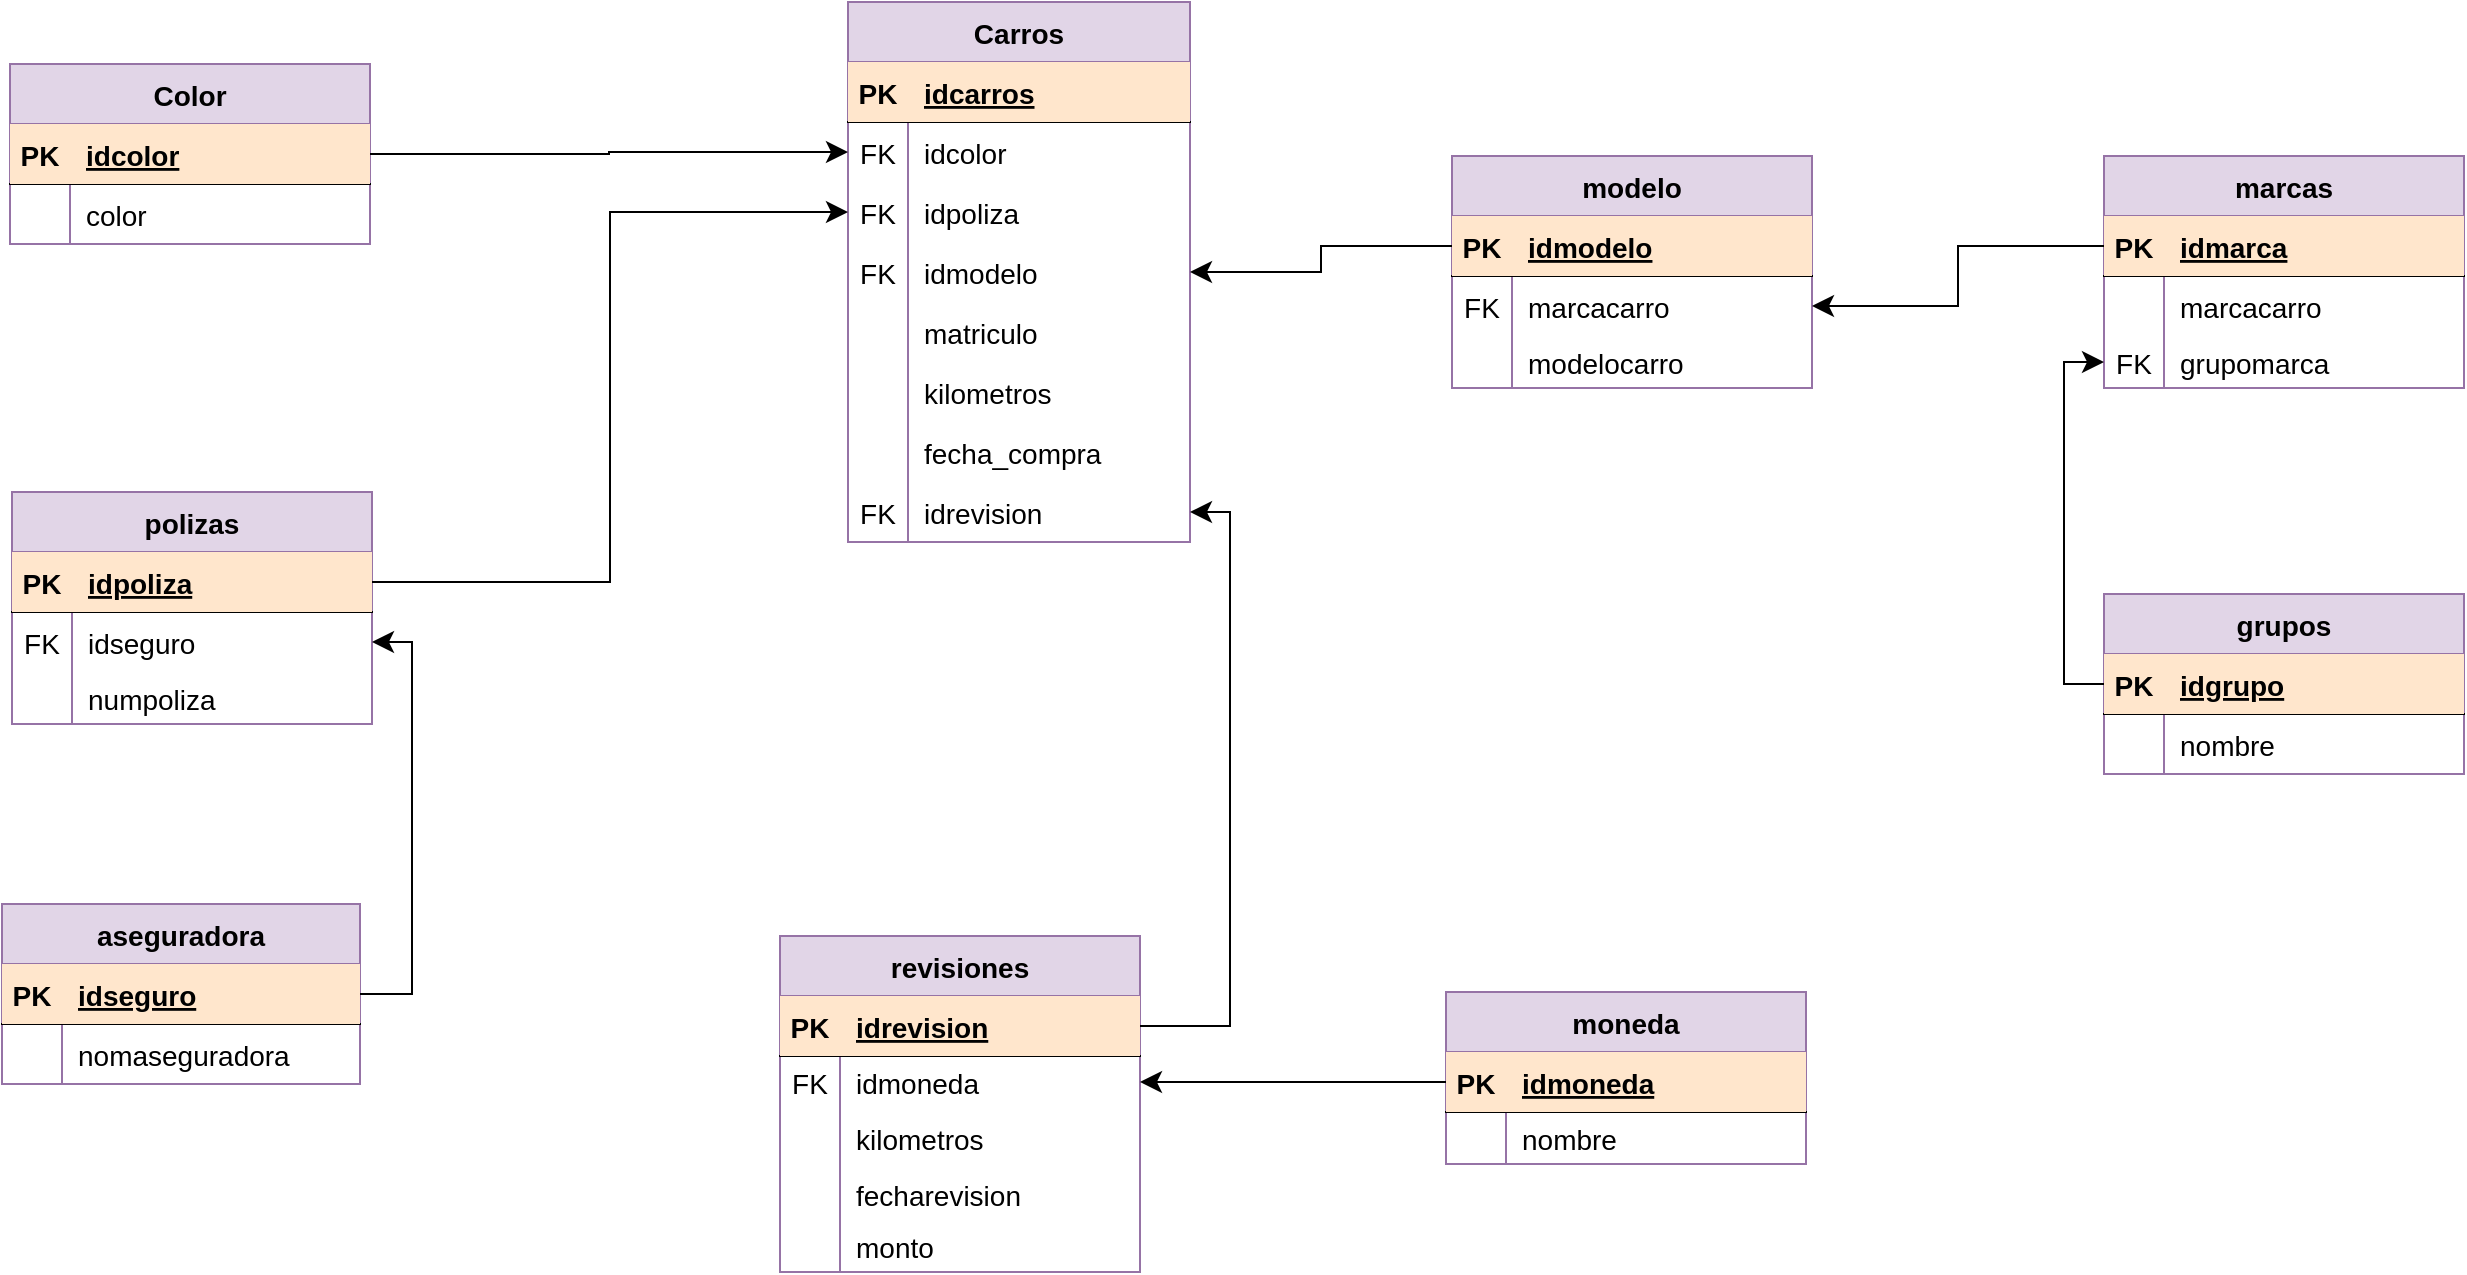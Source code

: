 <mxfile version="20.8.17" type="device"><diagram name="Página-1" id="ca2gmAQt8wqY3S_q1DBo"><mxGraphModel dx="1280" dy="852" grid="0" gridSize="10" guides="1" tooltips="1" connect="1" arrows="1" fold="1" page="0" pageScale="1" pageWidth="827" pageHeight="1169" math="0" shadow="0"><root><mxCell id="0"/><mxCell id="1" parent="0"/><mxCell id="AVOZCCiBt75VNDP1L9jg-2" value="Carros" style="shape=table;startSize=30;container=1;collapsible=1;childLayout=tableLayout;fixedRows=1;rowLines=0;fontStyle=1;align=center;resizeLast=1;fontSize=14;fillColor=#e1d5e7;strokeColor=#9673a6;" parent="1" vertex="1"><mxGeometry x="163" y="-29" width="171" height="270" as="geometry"/></mxCell><mxCell id="AVOZCCiBt75VNDP1L9jg-3" value="" style="shape=tableRow;horizontal=0;startSize=0;swimlaneHead=0;swimlaneBody=0;fillColor=none;collapsible=0;dropTarget=0;points=[[0,0.5],[1,0.5]];portConstraint=eastwest;top=0;left=0;right=0;bottom=1;fontSize=14;" parent="AVOZCCiBt75VNDP1L9jg-2" vertex="1"><mxGeometry y="30" width="171" height="30" as="geometry"/></mxCell><mxCell id="AVOZCCiBt75VNDP1L9jg-4" value="PK" style="shape=partialRectangle;connectable=0;fillColor=#ffe6cc;top=0;left=0;bottom=0;right=0;fontStyle=1;overflow=hidden;fontSize=14;strokeColor=#d79b00;" parent="AVOZCCiBt75VNDP1L9jg-3" vertex="1"><mxGeometry width="30" height="30" as="geometry"><mxRectangle width="30" height="30" as="alternateBounds"/></mxGeometry></mxCell><mxCell id="AVOZCCiBt75VNDP1L9jg-5" value="idcarros" style="shape=partialRectangle;connectable=0;fillColor=#ffe6cc;top=0;left=0;bottom=0;right=0;align=left;spacingLeft=6;fontStyle=5;overflow=hidden;fontSize=14;strokeColor=#d79b00;" parent="AVOZCCiBt75VNDP1L9jg-3" vertex="1"><mxGeometry x="30" width="141" height="30" as="geometry"><mxRectangle width="141" height="30" as="alternateBounds"/></mxGeometry></mxCell><mxCell id="AVOZCCiBt75VNDP1L9jg-6" value="" style="shape=tableRow;horizontal=0;startSize=0;swimlaneHead=0;swimlaneBody=0;fillColor=none;collapsible=0;dropTarget=0;points=[[0,0.5],[1,0.5]];portConstraint=eastwest;top=0;left=0;right=0;bottom=0;fontSize=14;" parent="AVOZCCiBt75VNDP1L9jg-2" vertex="1"><mxGeometry y="60" width="171" height="30" as="geometry"/></mxCell><mxCell id="AVOZCCiBt75VNDP1L9jg-7" value="FK" style="shape=partialRectangle;connectable=0;fillColor=none;top=0;left=0;bottom=0;right=0;editable=1;overflow=hidden;fontSize=14;" parent="AVOZCCiBt75VNDP1L9jg-6" vertex="1"><mxGeometry width="30" height="30" as="geometry"><mxRectangle width="30" height="30" as="alternateBounds"/></mxGeometry></mxCell><mxCell id="AVOZCCiBt75VNDP1L9jg-8" value="idcolor" style="shape=partialRectangle;connectable=0;fillColor=none;top=0;left=0;bottom=0;right=0;align=left;spacingLeft=6;overflow=hidden;fontSize=14;" parent="AVOZCCiBt75VNDP1L9jg-6" vertex="1"><mxGeometry x="30" width="141" height="30" as="geometry"><mxRectangle width="141" height="30" as="alternateBounds"/></mxGeometry></mxCell><mxCell id="AVOZCCiBt75VNDP1L9jg-9" value="" style="shape=tableRow;horizontal=0;startSize=0;swimlaneHead=0;swimlaneBody=0;fillColor=none;collapsible=0;dropTarget=0;points=[[0,0.5],[1,0.5]];portConstraint=eastwest;top=0;left=0;right=0;bottom=0;fontSize=14;" parent="AVOZCCiBt75VNDP1L9jg-2" vertex="1"><mxGeometry y="90" width="171" height="30" as="geometry"/></mxCell><mxCell id="AVOZCCiBt75VNDP1L9jg-10" value="FK" style="shape=partialRectangle;connectable=0;fillColor=none;top=0;left=0;bottom=0;right=0;editable=1;overflow=hidden;fontSize=14;" parent="AVOZCCiBt75VNDP1L9jg-9" vertex="1"><mxGeometry width="30" height="30" as="geometry"><mxRectangle width="30" height="30" as="alternateBounds"/></mxGeometry></mxCell><mxCell id="AVOZCCiBt75VNDP1L9jg-11" value="idpoliza" style="shape=partialRectangle;connectable=0;fillColor=none;top=0;left=0;bottom=0;right=0;align=left;spacingLeft=6;overflow=hidden;fontSize=14;" parent="AVOZCCiBt75VNDP1L9jg-9" vertex="1"><mxGeometry x="30" width="141" height="30" as="geometry"><mxRectangle width="141" height="30" as="alternateBounds"/></mxGeometry></mxCell><mxCell id="AVOZCCiBt75VNDP1L9jg-12" value="" style="shape=tableRow;horizontal=0;startSize=0;swimlaneHead=0;swimlaneBody=0;fillColor=none;collapsible=0;dropTarget=0;points=[[0,0.5],[1,0.5]];portConstraint=eastwest;top=0;left=0;right=0;bottom=0;fontSize=14;" parent="AVOZCCiBt75VNDP1L9jg-2" vertex="1"><mxGeometry y="120" width="171" height="30" as="geometry"/></mxCell><mxCell id="AVOZCCiBt75VNDP1L9jg-13" value="FK" style="shape=partialRectangle;connectable=0;fillColor=none;top=0;left=0;bottom=0;right=0;editable=1;overflow=hidden;fontSize=14;" parent="AVOZCCiBt75VNDP1L9jg-12" vertex="1"><mxGeometry width="30" height="30" as="geometry"><mxRectangle width="30" height="30" as="alternateBounds"/></mxGeometry></mxCell><mxCell id="AVOZCCiBt75VNDP1L9jg-14" value="idmodelo" style="shape=partialRectangle;connectable=0;fillColor=none;top=0;left=0;bottom=0;right=0;align=left;spacingLeft=6;overflow=hidden;fontSize=14;" parent="AVOZCCiBt75VNDP1L9jg-12" vertex="1"><mxGeometry x="30" width="141" height="30" as="geometry"><mxRectangle width="141" height="30" as="alternateBounds"/></mxGeometry></mxCell><mxCell id="AVOZCCiBt75VNDP1L9jg-15" value="" style="shape=tableRow;horizontal=0;startSize=0;swimlaneHead=0;swimlaneBody=0;fillColor=none;collapsible=0;dropTarget=0;points=[[0,0.5],[1,0.5]];portConstraint=eastwest;top=0;left=0;right=0;bottom=0;fontSize=14;" parent="AVOZCCiBt75VNDP1L9jg-2" vertex="1"><mxGeometry y="150" width="171" height="30" as="geometry"/></mxCell><mxCell id="AVOZCCiBt75VNDP1L9jg-16" value="" style="shape=partialRectangle;connectable=0;fillColor=none;top=0;left=0;bottom=0;right=0;editable=1;overflow=hidden;fontSize=14;" parent="AVOZCCiBt75VNDP1L9jg-15" vertex="1"><mxGeometry width="30" height="30" as="geometry"><mxRectangle width="30" height="30" as="alternateBounds"/></mxGeometry></mxCell><mxCell id="AVOZCCiBt75VNDP1L9jg-17" value="matriculo" style="shape=partialRectangle;connectable=0;fillColor=none;top=0;left=0;bottom=0;right=0;align=left;spacingLeft=6;overflow=hidden;fontSize=14;" parent="AVOZCCiBt75VNDP1L9jg-15" vertex="1"><mxGeometry x="30" width="141" height="30" as="geometry"><mxRectangle width="141" height="30" as="alternateBounds"/></mxGeometry></mxCell><mxCell id="AVOZCCiBt75VNDP1L9jg-18" value="" style="shape=tableRow;horizontal=0;startSize=0;swimlaneHead=0;swimlaneBody=0;fillColor=none;collapsible=0;dropTarget=0;points=[[0,0.5],[1,0.5]];portConstraint=eastwest;top=0;left=0;right=0;bottom=0;fontSize=14;" parent="AVOZCCiBt75VNDP1L9jg-2" vertex="1"><mxGeometry y="180" width="171" height="30" as="geometry"/></mxCell><mxCell id="AVOZCCiBt75VNDP1L9jg-19" value="" style="shape=partialRectangle;connectable=0;fillColor=none;top=0;left=0;bottom=0;right=0;editable=1;overflow=hidden;fontSize=14;" parent="AVOZCCiBt75VNDP1L9jg-18" vertex="1"><mxGeometry width="30" height="30" as="geometry"><mxRectangle width="30" height="30" as="alternateBounds"/></mxGeometry></mxCell><mxCell id="AVOZCCiBt75VNDP1L9jg-20" value="kilometros" style="shape=partialRectangle;connectable=0;fillColor=none;top=0;left=0;bottom=0;right=0;align=left;spacingLeft=6;overflow=hidden;fontSize=14;" parent="AVOZCCiBt75VNDP1L9jg-18" vertex="1"><mxGeometry x="30" width="141" height="30" as="geometry"><mxRectangle width="141" height="30" as="alternateBounds"/></mxGeometry></mxCell><mxCell id="AVOZCCiBt75VNDP1L9jg-21" value="" style="shape=tableRow;horizontal=0;startSize=0;swimlaneHead=0;swimlaneBody=0;fillColor=none;collapsible=0;dropTarget=0;points=[[0,0.5],[1,0.5]];portConstraint=eastwest;top=0;left=0;right=0;bottom=0;fontSize=14;" parent="AVOZCCiBt75VNDP1L9jg-2" vertex="1"><mxGeometry y="210" width="171" height="30" as="geometry"/></mxCell><mxCell id="AVOZCCiBt75VNDP1L9jg-22" value="" style="shape=partialRectangle;connectable=0;fillColor=none;top=0;left=0;bottom=0;right=0;editable=1;overflow=hidden;fontSize=14;" parent="AVOZCCiBt75VNDP1L9jg-21" vertex="1"><mxGeometry width="30" height="30" as="geometry"><mxRectangle width="30" height="30" as="alternateBounds"/></mxGeometry></mxCell><mxCell id="AVOZCCiBt75VNDP1L9jg-23" value="fecha_compra" style="shape=partialRectangle;connectable=0;fillColor=none;top=0;left=0;bottom=0;right=0;align=left;spacingLeft=6;overflow=hidden;fontSize=14;" parent="AVOZCCiBt75VNDP1L9jg-21" vertex="1"><mxGeometry x="30" width="141" height="30" as="geometry"><mxRectangle width="141" height="30" as="alternateBounds"/></mxGeometry></mxCell><mxCell id="AVOZCCiBt75VNDP1L9jg-24" value="" style="shape=tableRow;horizontal=0;startSize=0;swimlaneHead=0;swimlaneBody=0;fillColor=none;collapsible=0;dropTarget=0;points=[[0,0.5],[1,0.5]];portConstraint=eastwest;top=0;left=0;right=0;bottom=0;fontSize=14;" parent="AVOZCCiBt75VNDP1L9jg-2" vertex="1"><mxGeometry y="240" width="171" height="30" as="geometry"/></mxCell><mxCell id="AVOZCCiBt75VNDP1L9jg-25" value="FK" style="shape=partialRectangle;connectable=0;fillColor=none;top=0;left=0;bottom=0;right=0;editable=1;overflow=hidden;fontSize=14;" parent="AVOZCCiBt75VNDP1L9jg-24" vertex="1"><mxGeometry width="30" height="30" as="geometry"><mxRectangle width="30" height="30" as="alternateBounds"/></mxGeometry></mxCell><mxCell id="AVOZCCiBt75VNDP1L9jg-26" value="idrevision" style="shape=partialRectangle;connectable=0;fillColor=none;top=0;left=0;bottom=0;right=0;align=left;spacingLeft=6;overflow=hidden;fontSize=14;" parent="AVOZCCiBt75VNDP1L9jg-24" vertex="1"><mxGeometry x="30" width="141" height="30" as="geometry"><mxRectangle width="141" height="30" as="alternateBounds"/></mxGeometry></mxCell><mxCell id="AVOZCCiBt75VNDP1L9jg-27" value="Color" style="shape=table;startSize=30;container=1;collapsible=1;childLayout=tableLayout;fixedRows=1;rowLines=0;fontStyle=1;align=center;resizeLast=1;fontSize=14;fillColor=#e1d5e7;strokeColor=#9673a6;" parent="1" vertex="1"><mxGeometry x="-256" y="2" width="180" height="90.0" as="geometry"/></mxCell><mxCell id="AVOZCCiBt75VNDP1L9jg-28" value="" style="shape=tableRow;horizontal=0;startSize=0;swimlaneHead=0;swimlaneBody=0;fillColor=none;collapsible=0;dropTarget=0;points=[[0,0.5],[1,0.5]];portConstraint=eastwest;top=0;left=0;right=0;bottom=1;fontSize=14;" parent="AVOZCCiBt75VNDP1L9jg-27" vertex="1"><mxGeometry y="30" width="180" height="30" as="geometry"/></mxCell><mxCell id="AVOZCCiBt75VNDP1L9jg-29" value="PK" style="shape=partialRectangle;connectable=0;fillColor=#ffe6cc;top=0;left=0;bottom=0;right=0;fontStyle=1;overflow=hidden;fontSize=14;strokeColor=#d79b00;" parent="AVOZCCiBt75VNDP1L9jg-28" vertex="1"><mxGeometry width="30" height="30" as="geometry"><mxRectangle width="30" height="30" as="alternateBounds"/></mxGeometry></mxCell><mxCell id="AVOZCCiBt75VNDP1L9jg-30" value="idcolor" style="shape=partialRectangle;connectable=0;fillColor=#ffe6cc;top=0;left=0;bottom=0;right=0;align=left;spacingLeft=6;fontStyle=5;overflow=hidden;fontSize=14;strokeColor=#d79b00;" parent="AVOZCCiBt75VNDP1L9jg-28" vertex="1"><mxGeometry x="30" width="150" height="30" as="geometry"><mxRectangle width="150" height="30" as="alternateBounds"/></mxGeometry></mxCell><mxCell id="AVOZCCiBt75VNDP1L9jg-31" value="" style="shape=tableRow;horizontal=0;startSize=0;swimlaneHead=0;swimlaneBody=0;fillColor=none;collapsible=0;dropTarget=0;points=[[0,0.5],[1,0.5]];portConstraint=eastwest;top=0;left=0;right=0;bottom=0;fontSize=14;" parent="AVOZCCiBt75VNDP1L9jg-27" vertex="1"><mxGeometry y="60" width="180" height="30" as="geometry"/></mxCell><mxCell id="AVOZCCiBt75VNDP1L9jg-32" value="" style="shape=partialRectangle;connectable=0;fillColor=none;top=0;left=0;bottom=0;right=0;editable=1;overflow=hidden;fontSize=14;" parent="AVOZCCiBt75VNDP1L9jg-31" vertex="1"><mxGeometry width="30" height="30" as="geometry"><mxRectangle width="30" height="30" as="alternateBounds"/></mxGeometry></mxCell><mxCell id="AVOZCCiBt75VNDP1L9jg-33" value="color" style="shape=partialRectangle;connectable=0;fillColor=none;top=0;left=0;bottom=0;right=0;align=left;spacingLeft=6;overflow=hidden;fontSize=14;" parent="AVOZCCiBt75VNDP1L9jg-31" vertex="1"><mxGeometry x="30" width="150" height="30" as="geometry"><mxRectangle width="150" height="30" as="alternateBounds"/></mxGeometry></mxCell><mxCell id="AVOZCCiBt75VNDP1L9jg-40" value="" style="endArrow=classic;html=1;rounded=0;fontSize=14;startSize=8;endSize=8;exitX=1;exitY=0.5;exitDx=0;exitDy=0;entryX=0;entryY=0.5;entryDx=0;entryDy=0;edgeStyle=orthogonalEdgeStyle;" parent="1" source="AVOZCCiBt75VNDP1L9jg-28" target="AVOZCCiBt75VNDP1L9jg-6" edge="1"><mxGeometry width="50" height="50" relative="1" as="geometry"><mxPoint x="195" y="222" as="sourcePoint"/><mxPoint x="128" y="45" as="targetPoint"/></mxGeometry></mxCell><mxCell id="AVOZCCiBt75VNDP1L9jg-41" value="polizas" style="shape=table;startSize=30;container=1;collapsible=1;childLayout=tableLayout;fixedRows=1;rowLines=0;fontStyle=1;align=center;resizeLast=1;fontSize=14;fillColor=#e1d5e7;strokeColor=#9673a6;" parent="1" vertex="1"><mxGeometry x="-255" y="216" width="180" height="116" as="geometry"/></mxCell><mxCell id="AVOZCCiBt75VNDP1L9jg-42" value="" style="shape=tableRow;horizontal=0;startSize=0;swimlaneHead=0;swimlaneBody=0;fillColor=none;collapsible=0;dropTarget=0;points=[[0,0.5],[1,0.5]];portConstraint=eastwest;top=0;left=0;right=0;bottom=1;fontSize=14;" parent="AVOZCCiBt75VNDP1L9jg-41" vertex="1"><mxGeometry y="30" width="180" height="30" as="geometry"/></mxCell><mxCell id="AVOZCCiBt75VNDP1L9jg-43" value="PK" style="shape=partialRectangle;connectable=0;fillColor=#ffe6cc;top=0;left=0;bottom=0;right=0;fontStyle=1;overflow=hidden;fontSize=14;strokeColor=#d79b00;" parent="AVOZCCiBt75VNDP1L9jg-42" vertex="1"><mxGeometry width="30" height="30" as="geometry"><mxRectangle width="30" height="30" as="alternateBounds"/></mxGeometry></mxCell><mxCell id="AVOZCCiBt75VNDP1L9jg-44" value="idpoliza" style="shape=partialRectangle;connectable=0;fillColor=#ffe6cc;top=0;left=0;bottom=0;right=0;align=left;spacingLeft=6;fontStyle=5;overflow=hidden;fontSize=14;strokeColor=#d79b00;" parent="AVOZCCiBt75VNDP1L9jg-42" vertex="1"><mxGeometry x="30" width="150" height="30" as="geometry"><mxRectangle width="150" height="30" as="alternateBounds"/></mxGeometry></mxCell><mxCell id="AVOZCCiBt75VNDP1L9jg-45" value="" style="shape=tableRow;horizontal=0;startSize=0;swimlaneHead=0;swimlaneBody=0;fillColor=none;collapsible=0;dropTarget=0;points=[[0,0.5],[1,0.5]];portConstraint=eastwest;top=0;left=0;right=0;bottom=0;fontSize=14;" parent="AVOZCCiBt75VNDP1L9jg-41" vertex="1"><mxGeometry y="60" width="180" height="30" as="geometry"/></mxCell><mxCell id="AVOZCCiBt75VNDP1L9jg-46" value="FK" style="shape=partialRectangle;connectable=0;fillColor=none;top=0;left=0;bottom=0;right=0;editable=1;overflow=hidden;fontSize=14;" parent="AVOZCCiBt75VNDP1L9jg-45" vertex="1"><mxGeometry width="30" height="30" as="geometry"><mxRectangle width="30" height="30" as="alternateBounds"/></mxGeometry></mxCell><mxCell id="AVOZCCiBt75VNDP1L9jg-47" value="idseguro" style="shape=partialRectangle;connectable=0;fillColor=none;top=0;left=0;bottom=0;right=0;align=left;spacingLeft=6;overflow=hidden;fontSize=14;" parent="AVOZCCiBt75VNDP1L9jg-45" vertex="1"><mxGeometry x="30" width="150" height="30" as="geometry"><mxRectangle width="150" height="30" as="alternateBounds"/></mxGeometry></mxCell><mxCell id="AVOZCCiBt75VNDP1L9jg-48" value="" style="shape=tableRow;horizontal=0;startSize=0;swimlaneHead=0;swimlaneBody=0;fillColor=none;collapsible=0;dropTarget=0;points=[[0,0.5],[1,0.5]];portConstraint=eastwest;top=0;left=0;right=0;bottom=0;fontSize=14;" parent="AVOZCCiBt75VNDP1L9jg-41" vertex="1"><mxGeometry y="90" width="180" height="26" as="geometry"/></mxCell><mxCell id="AVOZCCiBt75VNDP1L9jg-49" value="" style="shape=partialRectangle;connectable=0;fillColor=none;top=0;left=0;bottom=0;right=0;editable=1;overflow=hidden;fontSize=14;" parent="AVOZCCiBt75VNDP1L9jg-48" vertex="1"><mxGeometry width="30" height="26" as="geometry"><mxRectangle width="30" height="26" as="alternateBounds"/></mxGeometry></mxCell><mxCell id="AVOZCCiBt75VNDP1L9jg-50" value="numpoliza" style="shape=partialRectangle;connectable=0;fillColor=none;top=0;left=0;bottom=0;right=0;align=left;spacingLeft=6;overflow=hidden;fontSize=14;" parent="AVOZCCiBt75VNDP1L9jg-48" vertex="1"><mxGeometry x="30" width="150" height="26" as="geometry"><mxRectangle width="150" height="26" as="alternateBounds"/></mxGeometry></mxCell><mxCell id="AVOZCCiBt75VNDP1L9jg-73" value="aseguradora" style="shape=table;startSize=30;container=1;collapsible=1;childLayout=tableLayout;fixedRows=1;rowLines=0;fontStyle=1;align=center;resizeLast=1;fontSize=14;fillColor=#e1d5e7;strokeColor=#9673a6;" parent="1" vertex="1"><mxGeometry x="-260" y="422" width="179" height="90" as="geometry"/></mxCell><mxCell id="AVOZCCiBt75VNDP1L9jg-74" value="" style="shape=tableRow;horizontal=0;startSize=0;swimlaneHead=0;swimlaneBody=0;fillColor=none;collapsible=0;dropTarget=0;points=[[0,0.5],[1,0.5]];portConstraint=eastwest;top=0;left=0;right=0;bottom=1;fontSize=14;" parent="AVOZCCiBt75VNDP1L9jg-73" vertex="1"><mxGeometry y="30" width="179" height="30" as="geometry"/></mxCell><mxCell id="AVOZCCiBt75VNDP1L9jg-75" value="PK" style="shape=partialRectangle;connectable=0;fillColor=#ffe6cc;top=0;left=0;bottom=0;right=0;fontStyle=1;overflow=hidden;fontSize=14;strokeColor=#d79b00;" parent="AVOZCCiBt75VNDP1L9jg-74" vertex="1"><mxGeometry width="30" height="30" as="geometry"><mxRectangle width="30" height="30" as="alternateBounds"/></mxGeometry></mxCell><mxCell id="AVOZCCiBt75VNDP1L9jg-76" value="idseguro" style="shape=partialRectangle;connectable=0;fillColor=#ffe6cc;top=0;left=0;bottom=0;right=0;align=left;spacingLeft=6;fontStyle=5;overflow=hidden;fontSize=14;strokeColor=#d79b00;" parent="AVOZCCiBt75VNDP1L9jg-74" vertex="1"><mxGeometry x="30" width="149" height="30" as="geometry"><mxRectangle width="149" height="30" as="alternateBounds"/></mxGeometry></mxCell><mxCell id="AVOZCCiBt75VNDP1L9jg-77" value="" style="shape=tableRow;horizontal=0;startSize=0;swimlaneHead=0;swimlaneBody=0;fillColor=none;collapsible=0;dropTarget=0;points=[[0,0.5],[1,0.5]];portConstraint=eastwest;top=0;left=0;right=0;bottom=0;fontSize=14;" parent="AVOZCCiBt75VNDP1L9jg-73" vertex="1"><mxGeometry y="60" width="179" height="30" as="geometry"/></mxCell><mxCell id="AVOZCCiBt75VNDP1L9jg-78" value="" style="shape=partialRectangle;connectable=0;fillColor=none;top=0;left=0;bottom=0;right=0;editable=1;overflow=hidden;fontSize=14;" parent="AVOZCCiBt75VNDP1L9jg-77" vertex="1"><mxGeometry width="30" height="30" as="geometry"><mxRectangle width="30" height="30" as="alternateBounds"/></mxGeometry></mxCell><mxCell id="AVOZCCiBt75VNDP1L9jg-79" value="nomaseguradora" style="shape=partialRectangle;connectable=0;fillColor=none;top=0;left=0;bottom=0;right=0;align=left;spacingLeft=6;overflow=hidden;fontSize=14;" parent="AVOZCCiBt75VNDP1L9jg-77" vertex="1"><mxGeometry x="30" width="149" height="30" as="geometry"><mxRectangle width="149" height="30" as="alternateBounds"/></mxGeometry></mxCell><mxCell id="AVOZCCiBt75VNDP1L9jg-104" style="edgeStyle=orthogonalEdgeStyle;rounded=0;orthogonalLoop=1;jettySize=auto;html=1;entryX=1;entryY=0.5;entryDx=0;entryDy=0;fontSize=14;startSize=8;endSize=8;" parent="1" source="AVOZCCiBt75VNDP1L9jg-74" target="AVOZCCiBt75VNDP1L9jg-45" edge="1"><mxGeometry relative="1" as="geometry"/></mxCell><mxCell id="AVOZCCiBt75VNDP1L9jg-105" style="edgeStyle=orthogonalEdgeStyle;rounded=0;orthogonalLoop=1;jettySize=auto;html=1;entryX=0;entryY=0.5;entryDx=0;entryDy=0;fontSize=14;startSize=8;endSize=8;" parent="1" source="AVOZCCiBt75VNDP1L9jg-42" target="AVOZCCiBt75VNDP1L9jg-9" edge="1"><mxGeometry relative="1" as="geometry"/></mxCell><mxCell id="AVOZCCiBt75VNDP1L9jg-106" value="modelo" style="shape=table;startSize=30;container=1;collapsible=1;childLayout=tableLayout;fixedRows=1;rowLines=0;fontStyle=1;align=center;resizeLast=1;fontSize=14;fillColor=#e1d5e7;strokeColor=#9673a6;" parent="1" vertex="1"><mxGeometry x="465" y="48" width="180" height="116" as="geometry"/></mxCell><mxCell id="AVOZCCiBt75VNDP1L9jg-107" value="" style="shape=tableRow;horizontal=0;startSize=0;swimlaneHead=0;swimlaneBody=0;fillColor=none;collapsible=0;dropTarget=0;points=[[0,0.5],[1,0.5]];portConstraint=eastwest;top=0;left=0;right=0;bottom=1;fontSize=14;" parent="AVOZCCiBt75VNDP1L9jg-106" vertex="1"><mxGeometry y="30" width="180" height="30" as="geometry"/></mxCell><mxCell id="AVOZCCiBt75VNDP1L9jg-108" value="PK" style="shape=partialRectangle;connectable=0;fillColor=#ffe6cc;top=0;left=0;bottom=0;right=0;fontStyle=1;overflow=hidden;fontSize=14;strokeColor=#d79b00;" parent="AVOZCCiBt75VNDP1L9jg-107" vertex="1"><mxGeometry width="30" height="30" as="geometry"><mxRectangle width="30" height="30" as="alternateBounds"/></mxGeometry></mxCell><mxCell id="AVOZCCiBt75VNDP1L9jg-109" value="idmodelo" style="shape=partialRectangle;connectable=0;fillColor=#ffe6cc;top=0;left=0;bottom=0;right=0;align=left;spacingLeft=6;fontStyle=5;overflow=hidden;fontSize=14;strokeColor=#d79b00;" parent="AVOZCCiBt75VNDP1L9jg-107" vertex="1"><mxGeometry x="30" width="150" height="30" as="geometry"><mxRectangle width="150" height="30" as="alternateBounds"/></mxGeometry></mxCell><mxCell id="AVOZCCiBt75VNDP1L9jg-110" value="" style="shape=tableRow;horizontal=0;startSize=0;swimlaneHead=0;swimlaneBody=0;fillColor=none;collapsible=0;dropTarget=0;points=[[0,0.5],[1,0.5]];portConstraint=eastwest;top=0;left=0;right=0;bottom=0;fontSize=14;" parent="AVOZCCiBt75VNDP1L9jg-106" vertex="1"><mxGeometry y="60" width="180" height="30" as="geometry"/></mxCell><mxCell id="AVOZCCiBt75VNDP1L9jg-111" value="FK" style="shape=partialRectangle;connectable=0;fillColor=none;top=0;left=0;bottom=0;right=0;editable=1;overflow=hidden;fontSize=14;" parent="AVOZCCiBt75VNDP1L9jg-110" vertex="1"><mxGeometry width="30" height="30" as="geometry"><mxRectangle width="30" height="30" as="alternateBounds"/></mxGeometry></mxCell><mxCell id="AVOZCCiBt75VNDP1L9jg-112" value="marcacarro" style="shape=partialRectangle;connectable=0;fillColor=none;top=0;left=0;bottom=0;right=0;align=left;spacingLeft=6;overflow=hidden;fontSize=14;" parent="AVOZCCiBt75VNDP1L9jg-110" vertex="1"><mxGeometry x="30" width="150" height="30" as="geometry"><mxRectangle width="150" height="30" as="alternateBounds"/></mxGeometry></mxCell><mxCell id="AVOZCCiBt75VNDP1L9jg-113" value="" style="shape=tableRow;horizontal=0;startSize=0;swimlaneHead=0;swimlaneBody=0;fillColor=none;collapsible=0;dropTarget=0;points=[[0,0.5],[1,0.5]];portConstraint=eastwest;top=0;left=0;right=0;bottom=0;fontSize=14;" parent="AVOZCCiBt75VNDP1L9jg-106" vertex="1"><mxGeometry y="90" width="180" height="26" as="geometry"/></mxCell><mxCell id="AVOZCCiBt75VNDP1L9jg-114" value="" style="shape=partialRectangle;connectable=0;fillColor=none;top=0;left=0;bottom=0;right=0;editable=1;overflow=hidden;fontSize=14;" parent="AVOZCCiBt75VNDP1L9jg-113" vertex="1"><mxGeometry width="30" height="26" as="geometry"><mxRectangle width="30" height="26" as="alternateBounds"/></mxGeometry></mxCell><mxCell id="AVOZCCiBt75VNDP1L9jg-115" value="modelocarro" style="shape=partialRectangle;connectable=0;fillColor=none;top=0;left=0;bottom=0;right=0;align=left;spacingLeft=6;overflow=hidden;fontSize=14;" parent="AVOZCCiBt75VNDP1L9jg-113" vertex="1"><mxGeometry x="30" width="150" height="26" as="geometry"><mxRectangle width="150" height="26" as="alternateBounds"/></mxGeometry></mxCell><mxCell id="AVOZCCiBt75VNDP1L9jg-116" value="marcas" style="shape=table;startSize=30;container=1;collapsible=1;childLayout=tableLayout;fixedRows=1;rowLines=0;fontStyle=1;align=center;resizeLast=1;fontSize=14;fillColor=#e1d5e7;strokeColor=#9673a6;" parent="1" vertex="1"><mxGeometry x="791" y="48" width="180" height="116" as="geometry"/></mxCell><mxCell id="AVOZCCiBt75VNDP1L9jg-117" value="" style="shape=tableRow;horizontal=0;startSize=0;swimlaneHead=0;swimlaneBody=0;fillColor=none;collapsible=0;dropTarget=0;points=[[0,0.5],[1,0.5]];portConstraint=eastwest;top=0;left=0;right=0;bottom=1;fontSize=14;" parent="AVOZCCiBt75VNDP1L9jg-116" vertex="1"><mxGeometry y="30" width="180" height="30" as="geometry"/></mxCell><mxCell id="AVOZCCiBt75VNDP1L9jg-118" value="PK" style="shape=partialRectangle;connectable=0;fillColor=#ffe6cc;top=0;left=0;bottom=0;right=0;fontStyle=1;overflow=hidden;fontSize=14;strokeColor=#d79b00;" parent="AVOZCCiBt75VNDP1L9jg-117" vertex="1"><mxGeometry width="30" height="30" as="geometry"><mxRectangle width="30" height="30" as="alternateBounds"/></mxGeometry></mxCell><mxCell id="AVOZCCiBt75VNDP1L9jg-119" value="idmarca" style="shape=partialRectangle;connectable=0;fillColor=#ffe6cc;top=0;left=0;bottom=0;right=0;align=left;spacingLeft=6;fontStyle=5;overflow=hidden;fontSize=14;strokeColor=#d79b00;" parent="AVOZCCiBt75VNDP1L9jg-117" vertex="1"><mxGeometry x="30" width="150" height="30" as="geometry"><mxRectangle width="150" height="30" as="alternateBounds"/></mxGeometry></mxCell><mxCell id="AVOZCCiBt75VNDP1L9jg-120" value="" style="shape=tableRow;horizontal=0;startSize=0;swimlaneHead=0;swimlaneBody=0;fillColor=none;collapsible=0;dropTarget=0;points=[[0,0.5],[1,0.5]];portConstraint=eastwest;top=0;left=0;right=0;bottom=0;fontSize=14;" parent="AVOZCCiBt75VNDP1L9jg-116" vertex="1"><mxGeometry y="60" width="180" height="30" as="geometry"/></mxCell><mxCell id="AVOZCCiBt75VNDP1L9jg-121" value="" style="shape=partialRectangle;connectable=0;fillColor=none;top=0;left=0;bottom=0;right=0;editable=1;overflow=hidden;fontSize=14;" parent="AVOZCCiBt75VNDP1L9jg-120" vertex="1"><mxGeometry width="30" height="30" as="geometry"><mxRectangle width="30" height="30" as="alternateBounds"/></mxGeometry></mxCell><mxCell id="AVOZCCiBt75VNDP1L9jg-122" value="marcacarro" style="shape=partialRectangle;connectable=0;fillColor=none;top=0;left=0;bottom=0;right=0;align=left;spacingLeft=6;overflow=hidden;fontSize=14;" parent="AVOZCCiBt75VNDP1L9jg-120" vertex="1"><mxGeometry x="30" width="150" height="30" as="geometry"><mxRectangle width="150" height="30" as="alternateBounds"/></mxGeometry></mxCell><mxCell id="AVOZCCiBt75VNDP1L9jg-123" value="" style="shape=tableRow;horizontal=0;startSize=0;swimlaneHead=0;swimlaneBody=0;fillColor=none;collapsible=0;dropTarget=0;points=[[0,0.5],[1,0.5]];portConstraint=eastwest;top=0;left=0;right=0;bottom=0;fontSize=14;" parent="AVOZCCiBt75VNDP1L9jg-116" vertex="1"><mxGeometry y="90" width="180" height="26" as="geometry"/></mxCell><mxCell id="AVOZCCiBt75VNDP1L9jg-124" value="FK" style="shape=partialRectangle;connectable=0;fillColor=none;top=0;left=0;bottom=0;right=0;editable=1;overflow=hidden;fontSize=14;" parent="AVOZCCiBt75VNDP1L9jg-123" vertex="1"><mxGeometry width="30" height="26" as="geometry"><mxRectangle width="30" height="26" as="alternateBounds"/></mxGeometry></mxCell><mxCell id="AVOZCCiBt75VNDP1L9jg-125" value="grupomarca" style="shape=partialRectangle;connectable=0;fillColor=none;top=0;left=0;bottom=0;right=0;align=left;spacingLeft=6;overflow=hidden;fontSize=14;" parent="AVOZCCiBt75VNDP1L9jg-123" vertex="1"><mxGeometry x="30" width="150" height="26" as="geometry"><mxRectangle width="150" height="26" as="alternateBounds"/></mxGeometry></mxCell><mxCell id="AVOZCCiBt75VNDP1L9jg-126" value="grupos" style="shape=table;startSize=30;container=1;collapsible=1;childLayout=tableLayout;fixedRows=1;rowLines=0;fontStyle=1;align=center;resizeLast=1;fontSize=14;fillColor=#e1d5e7;strokeColor=#9673a6;" parent="1" vertex="1"><mxGeometry x="791" y="267" width="180" height="90" as="geometry"/></mxCell><mxCell id="AVOZCCiBt75VNDP1L9jg-127" value="" style="shape=tableRow;horizontal=0;startSize=0;swimlaneHead=0;swimlaneBody=0;fillColor=none;collapsible=0;dropTarget=0;points=[[0,0.5],[1,0.5]];portConstraint=eastwest;top=0;left=0;right=0;bottom=1;fontSize=14;" parent="AVOZCCiBt75VNDP1L9jg-126" vertex="1"><mxGeometry y="30" width="180" height="30" as="geometry"/></mxCell><mxCell id="AVOZCCiBt75VNDP1L9jg-128" value="PK" style="shape=partialRectangle;connectable=0;fillColor=#ffe6cc;top=0;left=0;bottom=0;right=0;fontStyle=1;overflow=hidden;fontSize=14;strokeColor=#d79b00;" parent="AVOZCCiBt75VNDP1L9jg-127" vertex="1"><mxGeometry width="30" height="30" as="geometry"><mxRectangle width="30" height="30" as="alternateBounds"/></mxGeometry></mxCell><mxCell id="AVOZCCiBt75VNDP1L9jg-129" value="idgrupo" style="shape=partialRectangle;connectable=0;fillColor=#ffe6cc;top=0;left=0;bottom=0;right=0;align=left;spacingLeft=6;fontStyle=5;overflow=hidden;fontSize=14;strokeColor=#d79b00;" parent="AVOZCCiBt75VNDP1L9jg-127" vertex="1"><mxGeometry x="30" width="150" height="30" as="geometry"><mxRectangle width="150" height="30" as="alternateBounds"/></mxGeometry></mxCell><mxCell id="AVOZCCiBt75VNDP1L9jg-130" value="" style="shape=tableRow;horizontal=0;startSize=0;swimlaneHead=0;swimlaneBody=0;fillColor=none;collapsible=0;dropTarget=0;points=[[0,0.5],[1,0.5]];portConstraint=eastwest;top=0;left=0;right=0;bottom=0;fontSize=14;" parent="AVOZCCiBt75VNDP1L9jg-126" vertex="1"><mxGeometry y="60" width="180" height="30" as="geometry"/></mxCell><mxCell id="AVOZCCiBt75VNDP1L9jg-131" value="" style="shape=partialRectangle;connectable=0;fillColor=none;top=0;left=0;bottom=0;right=0;editable=1;overflow=hidden;fontSize=14;" parent="AVOZCCiBt75VNDP1L9jg-130" vertex="1"><mxGeometry width="30" height="30" as="geometry"><mxRectangle width="30" height="30" as="alternateBounds"/></mxGeometry></mxCell><mxCell id="AVOZCCiBt75VNDP1L9jg-132" value="nombre" style="shape=partialRectangle;connectable=0;fillColor=none;top=0;left=0;bottom=0;right=0;align=left;spacingLeft=6;overflow=hidden;fontSize=14;" parent="AVOZCCiBt75VNDP1L9jg-130" vertex="1"><mxGeometry x="30" width="150" height="30" as="geometry"><mxRectangle width="150" height="30" as="alternateBounds"/></mxGeometry></mxCell><mxCell id="AVOZCCiBt75VNDP1L9jg-142" value="revisiones" style="shape=table;startSize=30;container=1;collapsible=1;childLayout=tableLayout;fixedRows=1;rowLines=0;fontStyle=1;align=center;resizeLast=1;fontSize=14;fillColor=#e1d5e7;strokeColor=#9673a6;" parent="1" vertex="1"><mxGeometry x="129" y="438" width="180" height="168" as="geometry"/></mxCell><mxCell id="AVOZCCiBt75VNDP1L9jg-143" value="" style="shape=tableRow;horizontal=0;startSize=0;swimlaneHead=0;swimlaneBody=0;fillColor=none;collapsible=0;dropTarget=0;points=[[0,0.5],[1,0.5]];portConstraint=eastwest;top=0;left=0;right=0;bottom=1;fontSize=14;" parent="AVOZCCiBt75VNDP1L9jg-142" vertex="1"><mxGeometry y="30" width="180" height="30" as="geometry"/></mxCell><mxCell id="AVOZCCiBt75VNDP1L9jg-144" value="PK" style="shape=partialRectangle;connectable=0;fillColor=#ffe6cc;top=0;left=0;bottom=0;right=0;fontStyle=1;overflow=hidden;fontSize=14;strokeColor=#d79b00;" parent="AVOZCCiBt75VNDP1L9jg-143" vertex="1"><mxGeometry width="30" height="30" as="geometry"><mxRectangle width="30" height="30" as="alternateBounds"/></mxGeometry></mxCell><mxCell id="AVOZCCiBt75VNDP1L9jg-145" value="idrevision" style="shape=partialRectangle;connectable=0;fillColor=#ffe6cc;top=0;left=0;bottom=0;right=0;align=left;spacingLeft=6;fontStyle=5;overflow=hidden;fontSize=14;strokeColor=#d79b00;" parent="AVOZCCiBt75VNDP1L9jg-143" vertex="1"><mxGeometry x="30" width="150" height="30" as="geometry"><mxRectangle width="150" height="30" as="alternateBounds"/></mxGeometry></mxCell><mxCell id="AVOZCCiBt75VNDP1L9jg-152" value="" style="shape=tableRow;horizontal=0;startSize=0;swimlaneHead=0;swimlaneBody=0;fillColor=none;collapsible=0;dropTarget=0;points=[[0,0.5],[1,0.5]];portConstraint=eastwest;top=0;left=0;right=0;bottom=0;fontSize=14;" parent="AVOZCCiBt75VNDP1L9jg-142" vertex="1"><mxGeometry y="60" width="180" height="26" as="geometry"/></mxCell><mxCell id="AVOZCCiBt75VNDP1L9jg-153" value="FK" style="shape=partialRectangle;connectable=0;fillColor=none;top=0;left=0;bottom=0;right=0;editable=1;overflow=hidden;fontSize=14;" parent="AVOZCCiBt75VNDP1L9jg-152" vertex="1"><mxGeometry width="30" height="26" as="geometry"><mxRectangle width="30" height="26" as="alternateBounds"/></mxGeometry></mxCell><mxCell id="AVOZCCiBt75VNDP1L9jg-154" value="idmoneda" style="shape=partialRectangle;connectable=0;fillColor=none;top=0;left=0;bottom=0;right=0;align=left;spacingLeft=6;overflow=hidden;fontSize=14;" parent="AVOZCCiBt75VNDP1L9jg-152" vertex="1"><mxGeometry x="30" width="150" height="26" as="geometry"><mxRectangle width="150" height="26" as="alternateBounds"/></mxGeometry></mxCell><mxCell id="AVOZCCiBt75VNDP1L9jg-146" value="" style="shape=tableRow;horizontal=0;startSize=0;swimlaneHead=0;swimlaneBody=0;fillColor=none;collapsible=0;dropTarget=0;points=[[0,0.5],[1,0.5]];portConstraint=eastwest;top=0;left=0;right=0;bottom=0;fontSize=14;" parent="AVOZCCiBt75VNDP1L9jg-142" vertex="1"><mxGeometry y="86" width="180" height="30" as="geometry"/></mxCell><mxCell id="AVOZCCiBt75VNDP1L9jg-147" value="" style="shape=partialRectangle;connectable=0;fillColor=none;top=0;left=0;bottom=0;right=0;editable=1;overflow=hidden;fontSize=14;" parent="AVOZCCiBt75VNDP1L9jg-146" vertex="1"><mxGeometry width="30" height="30" as="geometry"><mxRectangle width="30" height="30" as="alternateBounds"/></mxGeometry></mxCell><mxCell id="AVOZCCiBt75VNDP1L9jg-148" value="kilometros" style="shape=partialRectangle;connectable=0;fillColor=none;top=0;left=0;bottom=0;right=0;align=left;spacingLeft=6;overflow=hidden;fontSize=14;" parent="AVOZCCiBt75VNDP1L9jg-146" vertex="1"><mxGeometry x="30" width="150" height="30" as="geometry"><mxRectangle width="150" height="30" as="alternateBounds"/></mxGeometry></mxCell><mxCell id="AVOZCCiBt75VNDP1L9jg-149" value="" style="shape=tableRow;horizontal=0;startSize=0;swimlaneHead=0;swimlaneBody=0;fillColor=none;collapsible=0;dropTarget=0;points=[[0,0.5],[1,0.5]];portConstraint=eastwest;top=0;left=0;right=0;bottom=0;fontSize=14;" parent="AVOZCCiBt75VNDP1L9jg-142" vertex="1"><mxGeometry y="116" width="180" height="26" as="geometry"/></mxCell><mxCell id="AVOZCCiBt75VNDP1L9jg-150" value="" style="shape=partialRectangle;connectable=0;fillColor=none;top=0;left=0;bottom=0;right=0;editable=1;overflow=hidden;fontSize=14;" parent="AVOZCCiBt75VNDP1L9jg-149" vertex="1"><mxGeometry width="30" height="26" as="geometry"><mxRectangle width="30" height="26" as="alternateBounds"/></mxGeometry></mxCell><mxCell id="AVOZCCiBt75VNDP1L9jg-151" value="fecharevision" style="shape=partialRectangle;connectable=0;fillColor=none;top=0;left=0;bottom=0;right=0;align=left;spacingLeft=6;overflow=hidden;fontSize=14;" parent="AVOZCCiBt75VNDP1L9jg-149" vertex="1"><mxGeometry x="30" width="150" height="26" as="geometry"><mxRectangle width="150" height="26" as="alternateBounds"/></mxGeometry></mxCell><mxCell id="YA8NuSaS5SxRi2Pfb2f7-1" value="" style="shape=tableRow;horizontal=0;startSize=0;swimlaneHead=0;swimlaneBody=0;fillColor=none;collapsible=0;dropTarget=0;points=[[0,0.5],[1,0.5]];portConstraint=eastwest;top=0;left=0;right=0;bottom=0;fontSize=14;" vertex="1" parent="AVOZCCiBt75VNDP1L9jg-142"><mxGeometry y="142" width="180" height="26" as="geometry"/></mxCell><mxCell id="YA8NuSaS5SxRi2Pfb2f7-2" value="" style="shape=partialRectangle;connectable=0;fillColor=none;top=0;left=0;bottom=0;right=0;editable=1;overflow=hidden;fontSize=14;" vertex="1" parent="YA8NuSaS5SxRi2Pfb2f7-1"><mxGeometry width="30" height="26" as="geometry"><mxRectangle width="30" height="26" as="alternateBounds"/></mxGeometry></mxCell><mxCell id="YA8NuSaS5SxRi2Pfb2f7-3" value="monto" style="shape=partialRectangle;connectable=0;fillColor=none;top=0;left=0;bottom=0;right=0;align=left;spacingLeft=6;overflow=hidden;fontSize=14;" vertex="1" parent="YA8NuSaS5SxRi2Pfb2f7-1"><mxGeometry x="30" width="150" height="26" as="geometry"><mxRectangle width="150" height="26" as="alternateBounds"/></mxGeometry></mxCell><mxCell id="AVOZCCiBt75VNDP1L9jg-156" style="edgeStyle=orthogonalEdgeStyle;rounded=0;orthogonalLoop=1;jettySize=auto;html=1;entryX=1;entryY=0.5;entryDx=0;entryDy=0;fontSize=14;startSize=8;endSize=8;" parent="1" source="AVOZCCiBt75VNDP1L9jg-143" target="AVOZCCiBt75VNDP1L9jg-24" edge="1"><mxGeometry relative="1" as="geometry"/></mxCell><mxCell id="AVOZCCiBt75VNDP1L9jg-157" value="moneda" style="shape=table;startSize=30;container=1;collapsible=1;childLayout=tableLayout;fixedRows=1;rowLines=0;fontStyle=1;align=center;resizeLast=1;fontSize=14;fillColor=#e1d5e7;strokeColor=#9673a6;" parent="1" vertex="1"><mxGeometry x="462" y="466" width="180" height="86" as="geometry"/></mxCell><mxCell id="AVOZCCiBt75VNDP1L9jg-158" value="" style="shape=tableRow;horizontal=0;startSize=0;swimlaneHead=0;swimlaneBody=0;fillColor=none;collapsible=0;dropTarget=0;points=[[0,0.5],[1,0.5]];portConstraint=eastwest;top=0;left=0;right=0;bottom=1;fontSize=14;" parent="AVOZCCiBt75VNDP1L9jg-157" vertex="1"><mxGeometry y="30" width="180" height="30" as="geometry"/></mxCell><mxCell id="AVOZCCiBt75VNDP1L9jg-159" value="PK" style="shape=partialRectangle;connectable=0;fillColor=#ffe6cc;top=0;left=0;bottom=0;right=0;fontStyle=1;overflow=hidden;fontSize=14;strokeColor=#d79b00;" parent="AVOZCCiBt75VNDP1L9jg-158" vertex="1"><mxGeometry width="30" height="30" as="geometry"><mxRectangle width="30" height="30" as="alternateBounds"/></mxGeometry></mxCell><mxCell id="AVOZCCiBt75VNDP1L9jg-160" value="idmoneda" style="shape=partialRectangle;connectable=0;fillColor=#ffe6cc;top=0;left=0;bottom=0;right=0;align=left;spacingLeft=6;fontStyle=5;overflow=hidden;fontSize=14;strokeColor=#d79b00;" parent="AVOZCCiBt75VNDP1L9jg-158" vertex="1"><mxGeometry x="30" width="150" height="30" as="geometry"><mxRectangle width="150" height="30" as="alternateBounds"/></mxGeometry></mxCell><mxCell id="AVOZCCiBt75VNDP1L9jg-164" value="" style="shape=tableRow;horizontal=0;startSize=0;swimlaneHead=0;swimlaneBody=0;fillColor=none;collapsible=0;dropTarget=0;points=[[0,0.5],[1,0.5]];portConstraint=eastwest;top=0;left=0;right=0;bottom=0;fontSize=14;" parent="AVOZCCiBt75VNDP1L9jg-157" vertex="1"><mxGeometry y="60" width="180" height="26" as="geometry"/></mxCell><mxCell id="AVOZCCiBt75VNDP1L9jg-165" value="" style="shape=partialRectangle;connectable=0;fillColor=none;top=0;left=0;bottom=0;right=0;editable=1;overflow=hidden;fontSize=14;" parent="AVOZCCiBt75VNDP1L9jg-164" vertex="1"><mxGeometry width="30" height="26" as="geometry"><mxRectangle width="30" height="26" as="alternateBounds"/></mxGeometry></mxCell><mxCell id="AVOZCCiBt75VNDP1L9jg-166" value="nombre" style="shape=partialRectangle;connectable=0;fillColor=none;top=0;left=0;bottom=0;right=0;align=left;spacingLeft=6;overflow=hidden;fontSize=14;" parent="AVOZCCiBt75VNDP1L9jg-164" vertex="1"><mxGeometry x="30" width="150" height="26" as="geometry"><mxRectangle width="150" height="26" as="alternateBounds"/></mxGeometry></mxCell><mxCell id="AVOZCCiBt75VNDP1L9jg-167" style="edgeStyle=orthogonalEdgeStyle;rounded=0;orthogonalLoop=1;jettySize=auto;html=1;entryX=1;entryY=0.5;entryDx=0;entryDy=0;fontSize=14;startSize=8;endSize=8;" parent="1" source="AVOZCCiBt75VNDP1L9jg-158" target="AVOZCCiBt75VNDP1L9jg-152" edge="1"><mxGeometry relative="1" as="geometry"/></mxCell><mxCell id="AVOZCCiBt75VNDP1L9jg-169" style="edgeStyle=orthogonalEdgeStyle;rounded=0;orthogonalLoop=1;jettySize=auto;html=1;entryX=0;entryY=0.5;entryDx=0;entryDy=0;fontSize=14;startSize=8;endSize=8;" parent="1" source="AVOZCCiBt75VNDP1L9jg-127" target="AVOZCCiBt75VNDP1L9jg-123" edge="1"><mxGeometry relative="1" as="geometry"/></mxCell><mxCell id="AVOZCCiBt75VNDP1L9jg-170" style="edgeStyle=orthogonalEdgeStyle;rounded=0;orthogonalLoop=1;jettySize=auto;html=1;entryX=1;entryY=0.5;entryDx=0;entryDy=0;fontSize=14;startSize=8;endSize=8;" parent="1" source="AVOZCCiBt75VNDP1L9jg-117" target="AVOZCCiBt75VNDP1L9jg-110" edge="1"><mxGeometry relative="1" as="geometry"/></mxCell><mxCell id="AVOZCCiBt75VNDP1L9jg-172" style="edgeStyle=orthogonalEdgeStyle;rounded=0;orthogonalLoop=1;jettySize=auto;html=1;entryX=1;entryY=0.5;entryDx=0;entryDy=0;fontSize=14;startSize=8;endSize=8;" parent="1" source="AVOZCCiBt75VNDP1L9jg-107" target="AVOZCCiBt75VNDP1L9jg-12" edge="1"><mxGeometry relative="1" as="geometry"/></mxCell></root></mxGraphModel></diagram></mxfile>